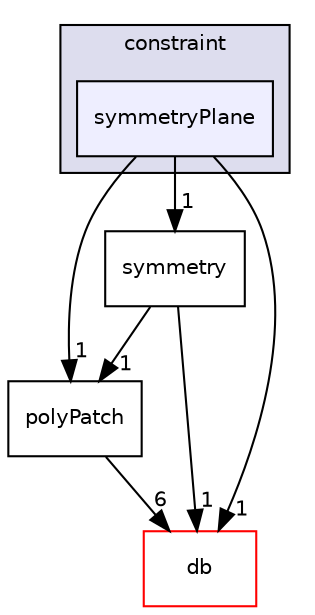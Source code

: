 digraph "src/OpenFOAM/meshes/polyMesh/polyPatches/constraint/symmetryPlane" {
  bgcolor=transparent;
  compound=true
  node [ fontsize="10", fontname="Helvetica"];
  edge [ labelfontsize="10", labelfontname="Helvetica"];
  subgraph clusterdir_09b4360db181b1c37726382a34e0210b {
    graph [ bgcolor="#ddddee", pencolor="black", label="constraint" fontname="Helvetica", fontsize="10", URL="dir_09b4360db181b1c37726382a34e0210b.html"]
  dir_087b55b3720b4a5ef228a02a17b5d58b [shape=box, label="symmetryPlane", style="filled", fillcolor="#eeeeff", pencolor="black", URL="dir_087b55b3720b4a5ef228a02a17b5d58b.html"];
  }
  dir_e00799da7fb4d299a4bc01389c26736d [shape=box label="polyPatch" URL="dir_e00799da7fb4d299a4bc01389c26736d.html"];
  dir_6417766943dce6d55f91303357870aa2 [shape=box label="symmetry" URL="dir_6417766943dce6d55f91303357870aa2.html"];
  dir_63c634f7a7cfd679ac26c67fb30fc32f [shape=box label="db" color="red" URL="dir_63c634f7a7cfd679ac26c67fb30fc32f.html"];
  dir_e00799da7fb4d299a4bc01389c26736d->dir_63c634f7a7cfd679ac26c67fb30fc32f [headlabel="6", labeldistance=1.5 headhref="dir_002291_001948.html"];
  dir_6417766943dce6d55f91303357870aa2->dir_e00799da7fb4d299a4bc01389c26736d [headlabel="1", labeldistance=1.5 headhref="dir_002286_002291.html"];
  dir_6417766943dce6d55f91303357870aa2->dir_63c634f7a7cfd679ac26c67fb30fc32f [headlabel="1", labeldistance=1.5 headhref="dir_002286_001948.html"];
  dir_087b55b3720b4a5ef228a02a17b5d58b->dir_e00799da7fb4d299a4bc01389c26736d [headlabel="1", labeldistance=1.5 headhref="dir_002287_002291.html"];
  dir_087b55b3720b4a5ef228a02a17b5d58b->dir_6417766943dce6d55f91303357870aa2 [headlabel="1", labeldistance=1.5 headhref="dir_002287_002286.html"];
  dir_087b55b3720b4a5ef228a02a17b5d58b->dir_63c634f7a7cfd679ac26c67fb30fc32f [headlabel="1", labeldistance=1.5 headhref="dir_002287_001948.html"];
}
